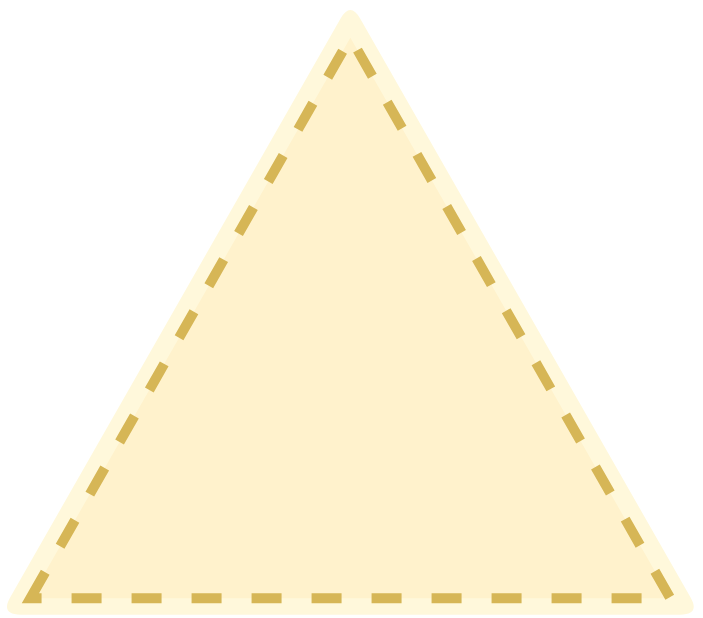<mxfile version="13.9.9" type="device"><diagram id="zUwdzdkQCPqUGV_rN4HV" name="Page-1"><mxGraphModel dx="227" dy="687" grid="1" gridSize="10" guides="1" tooltips="1" connect="1" arrows="1" fold="1" page="1" pageScale="1" pageWidth="827" pageHeight="1169" math="0" shadow="0"><root><mxCell id="0"/><mxCell id="1" parent="0"/><mxCell id="vOmd5uTNW61SdJjSVYEp-3" value="" style="triangle;whiteSpace=wrap;html=1;rotation=-90;strokeWidth=5;strokeColor=none;rounded=1;shadow=0;sketch=0;fillColor=#FFF8DB;" vertex="1" parent="1"><mxGeometry x="1246.86" y="70" width="306.64" height="350" as="geometry"/></mxCell><mxCell id="vOmd5uTNW61SdJjSVYEp-1" value="" style="triangle;whiteSpace=wrap;html=1;rotation=-90;strokeWidth=5;fillColor=#fff2cc;dashed=1;strokeColor=#d6b656;" vertex="1" parent="1"><mxGeometry x="1260" y="90" width="280.36" height="320" as="geometry"/></mxCell></root></mxGraphModel></diagram></mxfile>